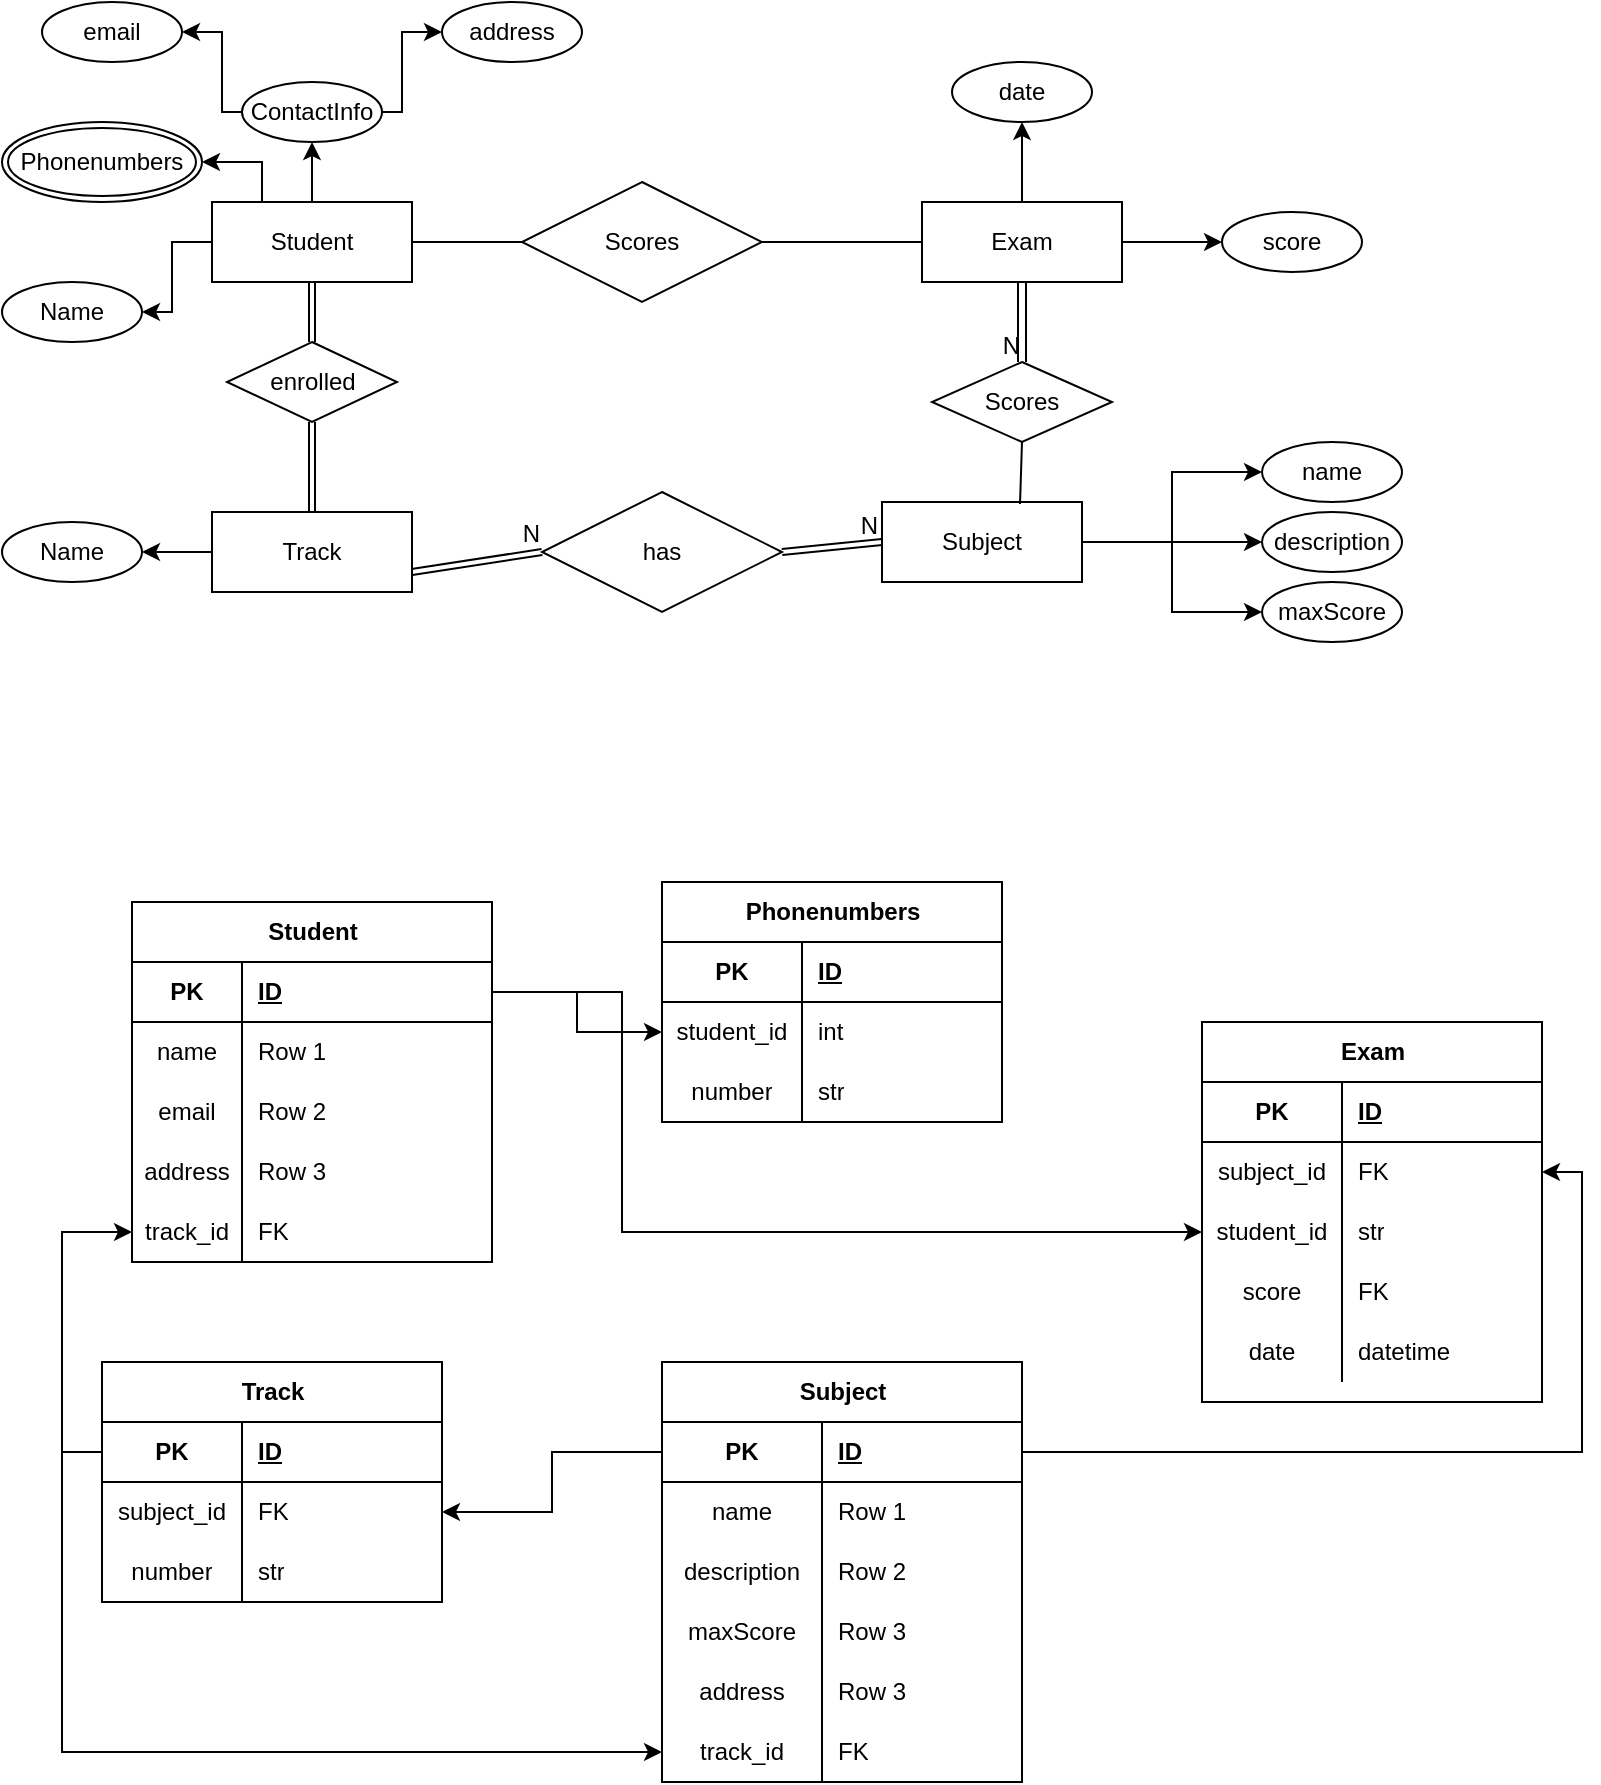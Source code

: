 <mxfile version="26.0.9">
  <diagram id="R2lEEEUBdFMjLlhIrx00" name="Page-1">
    <mxGraphModel dx="1026" dy="692" grid="1" gridSize="10" guides="1" tooltips="1" connect="1" arrows="1" fold="1" page="1" pageScale="1" pageWidth="850" pageHeight="1100" math="0" shadow="0" extFonts="Permanent Marker^https://fonts.googleapis.com/css?family=Permanent+Marker">
      <root>
        <mxCell id="0" />
        <mxCell id="1" parent="0" />
        <mxCell id="QxRBAL8bReM7GR2BtUJN-15" style="edgeStyle=orthogonalEdgeStyle;rounded=0;orthogonalLoop=1;jettySize=auto;html=1;entryX=0.5;entryY=1;entryDx=0;entryDy=0;" parent="1" source="QxRBAL8bReM7GR2BtUJN-1" target="QxRBAL8bReM7GR2BtUJN-6" edge="1">
          <mxGeometry relative="1" as="geometry" />
        </mxCell>
        <mxCell id="QxRBAL8bReM7GR2BtUJN-18" style="edgeStyle=orthogonalEdgeStyle;rounded=0;orthogonalLoop=1;jettySize=auto;html=1;exitX=0;exitY=0.5;exitDx=0;exitDy=0;entryX=1;entryY=0.5;entryDx=0;entryDy=0;" parent="1" source="QxRBAL8bReM7GR2BtUJN-1" target="QxRBAL8bReM7GR2BtUJN-16" edge="1">
          <mxGeometry relative="1" as="geometry" />
        </mxCell>
        <mxCell id="QxRBAL8bReM7GR2BtUJN-20" style="edgeStyle=orthogonalEdgeStyle;rounded=0;orthogonalLoop=1;jettySize=auto;html=1;exitX=0.25;exitY=0;exitDx=0;exitDy=0;entryX=1;entryY=0.5;entryDx=0;entryDy=0;" parent="1" source="QxRBAL8bReM7GR2BtUJN-1" target="QxRBAL8bReM7GR2BtUJN-19" edge="1">
          <mxGeometry relative="1" as="geometry">
            <Array as="points">
              <mxPoint x="130" y="80" />
            </Array>
          </mxGeometry>
        </mxCell>
        <mxCell id="QxRBAL8bReM7GR2BtUJN-1" value="Student" style="whiteSpace=wrap;html=1;align=center;" parent="1" vertex="1">
          <mxGeometry x="105" y="100" width="100" height="40" as="geometry" />
        </mxCell>
        <mxCell id="QxRBAL8bReM7GR2BtUJN-40" style="edgeStyle=orthogonalEdgeStyle;rounded=0;orthogonalLoop=1;jettySize=auto;html=1;exitX=0;exitY=0.5;exitDx=0;exitDy=0;entryX=1;entryY=0.5;entryDx=0;entryDy=0;" parent="1" source="QxRBAL8bReM7GR2BtUJN-2" target="QxRBAL8bReM7GR2BtUJN-36" edge="1">
          <mxGeometry relative="1" as="geometry" />
        </mxCell>
        <mxCell id="QxRBAL8bReM7GR2BtUJN-2" value="Track" style="whiteSpace=wrap;html=1;align=center;" parent="1" vertex="1">
          <mxGeometry x="105" y="255" width="100" height="40" as="geometry" />
        </mxCell>
        <mxCell id="QxRBAL8bReM7GR2BtUJN-32" style="edgeStyle=orthogonalEdgeStyle;rounded=0;orthogonalLoop=1;jettySize=auto;html=1;entryX=0;entryY=0.5;entryDx=0;entryDy=0;" parent="1" source="QxRBAL8bReM7GR2BtUJN-3" target="QxRBAL8bReM7GR2BtUJN-28" edge="1">
          <mxGeometry relative="1" as="geometry" />
        </mxCell>
        <mxCell id="QxRBAL8bReM7GR2BtUJN-34" style="edgeStyle=orthogonalEdgeStyle;rounded=0;orthogonalLoop=1;jettySize=auto;html=1;exitX=1;exitY=0.5;exitDx=0;exitDy=0;entryX=0;entryY=0.5;entryDx=0;entryDy=0;" parent="1" source="QxRBAL8bReM7GR2BtUJN-3" target="QxRBAL8bReM7GR2BtUJN-31" edge="1">
          <mxGeometry relative="1" as="geometry">
            <mxPoint x="570" y="270" as="targetPoint" />
          </mxGeometry>
        </mxCell>
        <mxCell id="QxRBAL8bReM7GR2BtUJN-35" style="edgeStyle=orthogonalEdgeStyle;rounded=0;orthogonalLoop=1;jettySize=auto;html=1;entryX=0;entryY=0.5;entryDx=0;entryDy=0;" parent="1" source="QxRBAL8bReM7GR2BtUJN-3" target="QxRBAL8bReM7GR2BtUJN-29" edge="1">
          <mxGeometry relative="1" as="geometry" />
        </mxCell>
        <mxCell id="QxRBAL8bReM7GR2BtUJN-3" value="Subject" style="whiteSpace=wrap;html=1;align=center;" parent="1" vertex="1">
          <mxGeometry x="440" y="250" width="100" height="40" as="geometry" />
        </mxCell>
        <mxCell id="QxRBAL8bReM7GR2BtUJN-26" style="edgeStyle=orthogonalEdgeStyle;rounded=0;orthogonalLoop=1;jettySize=auto;html=1;entryX=0;entryY=0.5;entryDx=0;entryDy=0;" parent="1" source="QxRBAL8bReM7GR2BtUJN-5" target="QxRBAL8bReM7GR2BtUJN-25" edge="1">
          <mxGeometry relative="1" as="geometry" />
        </mxCell>
        <mxCell id="QxRBAL8bReM7GR2BtUJN-27" value="" style="edgeStyle=orthogonalEdgeStyle;rounded=0;orthogonalLoop=1;jettySize=auto;html=1;" parent="1" source="QxRBAL8bReM7GR2BtUJN-5" target="QxRBAL8bReM7GR2BtUJN-24" edge="1">
          <mxGeometry relative="1" as="geometry" />
        </mxCell>
        <mxCell id="QxRBAL8bReM7GR2BtUJN-5" value="Exam" style="whiteSpace=wrap;html=1;align=center;" parent="1" vertex="1">
          <mxGeometry x="460" y="100" width="100" height="40" as="geometry" />
        </mxCell>
        <mxCell id="QxRBAL8bReM7GR2BtUJN-11" style="edgeStyle=orthogonalEdgeStyle;rounded=0;orthogonalLoop=1;jettySize=auto;html=1;exitX=1;exitY=0.5;exitDx=0;exitDy=0;entryX=0;entryY=0.5;entryDx=0;entryDy=0;" parent="1" source="QxRBAL8bReM7GR2BtUJN-6" target="QxRBAL8bReM7GR2BtUJN-7" edge="1">
          <mxGeometry relative="1" as="geometry">
            <Array as="points">
              <mxPoint x="200" y="55" />
              <mxPoint x="200" y="15" />
            </Array>
          </mxGeometry>
        </mxCell>
        <mxCell id="QxRBAL8bReM7GR2BtUJN-14" style="edgeStyle=orthogonalEdgeStyle;rounded=0;orthogonalLoop=1;jettySize=auto;html=1;exitX=0;exitY=0.5;exitDx=0;exitDy=0;entryX=1;entryY=0.5;entryDx=0;entryDy=0;" parent="1" source="QxRBAL8bReM7GR2BtUJN-6" target="QxRBAL8bReM7GR2BtUJN-8" edge="1">
          <mxGeometry relative="1" as="geometry">
            <Array as="points">
              <mxPoint x="110" y="55" />
              <mxPoint x="110" y="15" />
            </Array>
          </mxGeometry>
        </mxCell>
        <mxCell id="QxRBAL8bReM7GR2BtUJN-6" value="ContactInfo" style="ellipse;whiteSpace=wrap;html=1;align=center;" parent="1" vertex="1">
          <mxGeometry x="120" y="40" width="70" height="30" as="geometry" />
        </mxCell>
        <mxCell id="QxRBAL8bReM7GR2BtUJN-7" value="address" style="ellipse;whiteSpace=wrap;html=1;align=center;" parent="1" vertex="1">
          <mxGeometry x="220" width="70" height="30" as="geometry" />
        </mxCell>
        <mxCell id="QxRBAL8bReM7GR2BtUJN-8" value="email" style="ellipse;whiteSpace=wrap;html=1;align=center;" parent="1" vertex="1">
          <mxGeometry x="20" width="70" height="30" as="geometry" />
        </mxCell>
        <mxCell id="QxRBAL8bReM7GR2BtUJN-16" value="Name" style="ellipse;whiteSpace=wrap;html=1;align=center;" parent="1" vertex="1">
          <mxGeometry y="140" width="70" height="30" as="geometry" />
        </mxCell>
        <mxCell id="QxRBAL8bReM7GR2BtUJN-19" value="Phonenumbers" style="ellipse;shape=doubleEllipse;margin=3;whiteSpace=wrap;html=1;align=center;" parent="1" vertex="1">
          <mxGeometry y="60" width="100" height="40" as="geometry" />
        </mxCell>
        <mxCell id="QxRBAL8bReM7GR2BtUJN-21" value="Scores" style="shape=rhombus;perimeter=rhombusPerimeter;whiteSpace=wrap;html=1;align=center;" parent="1" vertex="1">
          <mxGeometry x="260" y="90" width="120" height="60" as="geometry" />
        </mxCell>
        <mxCell id="QxRBAL8bReM7GR2BtUJN-24" value="date" style="ellipse;whiteSpace=wrap;html=1;align=center;" parent="1" vertex="1">
          <mxGeometry x="475" y="30" width="70" height="30" as="geometry" />
        </mxCell>
        <mxCell id="QxRBAL8bReM7GR2BtUJN-25" value="score" style="ellipse;whiteSpace=wrap;html=1;align=center;" parent="1" vertex="1">
          <mxGeometry x="610" y="105" width="70" height="30" as="geometry" />
        </mxCell>
        <mxCell id="QxRBAL8bReM7GR2BtUJN-28" value="name" style="ellipse;whiteSpace=wrap;html=1;align=center;" parent="1" vertex="1">
          <mxGeometry x="630" y="220" width="70" height="30" as="geometry" />
        </mxCell>
        <mxCell id="QxRBAL8bReM7GR2BtUJN-29" value="description" style="ellipse;whiteSpace=wrap;html=1;align=center;" parent="1" vertex="1">
          <mxGeometry x="630" y="255" width="70" height="30" as="geometry" />
        </mxCell>
        <mxCell id="QxRBAL8bReM7GR2BtUJN-31" value="maxScore" style="ellipse;whiteSpace=wrap;html=1;align=center;" parent="1" vertex="1">
          <mxGeometry x="630" y="290" width="70" height="30" as="geometry" />
        </mxCell>
        <mxCell id="QxRBAL8bReM7GR2BtUJN-36" value="Name" style="ellipse;whiteSpace=wrap;html=1;align=center;" parent="1" vertex="1">
          <mxGeometry y="260" width="70" height="30" as="geometry" />
        </mxCell>
        <mxCell id="QxRBAL8bReM7GR2BtUJN-37" value="enrolled" style="shape=rhombus;perimeter=rhombusPerimeter;whiteSpace=wrap;html=1;align=center;" parent="1" vertex="1">
          <mxGeometry x="112.5" y="170" width="85" height="40" as="geometry" />
        </mxCell>
        <mxCell id="QxRBAL8bReM7GR2BtUJN-41" value="has" style="shape=rhombus;perimeter=rhombusPerimeter;whiteSpace=wrap;html=1;align=center;" parent="1" vertex="1">
          <mxGeometry x="270" y="245" width="120" height="60" as="geometry" />
        </mxCell>
        <mxCell id="QxRBAL8bReM7GR2BtUJN-45" value="Scores" style="shape=rhombus;perimeter=rhombusPerimeter;whiteSpace=wrap;html=1;align=center;" parent="1" vertex="1">
          <mxGeometry x="465" y="180" width="90" height="40" as="geometry" />
        </mxCell>
        <mxCell id="QxRBAL8bReM7GR2BtUJN-46" value="" style="shape=link;html=1;rounded=0;exitX=0.5;exitY=1;exitDx=0;exitDy=0;entryX=0.5;entryY=0;entryDx=0;entryDy=0;" parent="1" source="QxRBAL8bReM7GR2BtUJN-5" target="QxRBAL8bReM7GR2BtUJN-45" edge="1">
          <mxGeometry relative="1" as="geometry">
            <mxPoint x="150" y="180" as="sourcePoint" />
            <mxPoint x="310" y="180" as="targetPoint" />
          </mxGeometry>
        </mxCell>
        <mxCell id="QxRBAL8bReM7GR2BtUJN-47" value="N" style="resizable=0;html=1;whiteSpace=wrap;align=right;verticalAlign=bottom;" parent="QxRBAL8bReM7GR2BtUJN-46" connectable="0" vertex="1">
          <mxGeometry x="1" relative="1" as="geometry" />
        </mxCell>
        <mxCell id="QxRBAL8bReM7GR2BtUJN-48" value="" style="endArrow=none;html=1;rounded=0;entryX=0.5;entryY=1;entryDx=0;entryDy=0;exitX=0.69;exitY=0.025;exitDx=0;exitDy=0;exitPerimeter=0;" parent="1" source="QxRBAL8bReM7GR2BtUJN-3" target="QxRBAL8bReM7GR2BtUJN-45" edge="1">
          <mxGeometry relative="1" as="geometry">
            <mxPoint x="260" y="199.5" as="sourcePoint" />
            <mxPoint x="310" y="200" as="targetPoint" />
          </mxGeometry>
        </mxCell>
        <mxCell id="QxRBAL8bReM7GR2BtUJN-49" value="" style="shape=link;html=1;rounded=0;exitX=1;exitY=0.75;exitDx=0;exitDy=0;entryX=0;entryY=0.5;entryDx=0;entryDy=0;width=3;" parent="1" source="QxRBAL8bReM7GR2BtUJN-2" target="QxRBAL8bReM7GR2BtUJN-41" edge="1">
          <mxGeometry relative="1" as="geometry">
            <mxPoint x="270" y="240" as="sourcePoint" />
            <mxPoint x="270" y="280" as="targetPoint" />
          </mxGeometry>
        </mxCell>
        <mxCell id="QxRBAL8bReM7GR2BtUJN-50" value="N" style="resizable=0;html=1;whiteSpace=wrap;align=right;verticalAlign=bottom;" parent="QxRBAL8bReM7GR2BtUJN-49" connectable="0" vertex="1">
          <mxGeometry x="1" relative="1" as="geometry" />
        </mxCell>
        <mxCell id="QxRBAL8bReM7GR2BtUJN-51" value="" style="shape=link;html=1;rounded=0;exitX=1;exitY=0.5;exitDx=0;exitDy=0;entryX=0;entryY=0.5;entryDx=0;entryDy=0;width=3;" parent="1" source="QxRBAL8bReM7GR2BtUJN-41" target="QxRBAL8bReM7GR2BtUJN-3" edge="1">
          <mxGeometry relative="1" as="geometry">
            <mxPoint x="380" y="230" as="sourcePoint" />
            <mxPoint x="445" y="220" as="targetPoint" />
          </mxGeometry>
        </mxCell>
        <mxCell id="QxRBAL8bReM7GR2BtUJN-52" value="N" style="resizable=0;html=1;whiteSpace=wrap;align=right;verticalAlign=bottom;" parent="QxRBAL8bReM7GR2BtUJN-51" connectable="0" vertex="1">
          <mxGeometry x="1" relative="1" as="geometry" />
        </mxCell>
        <mxCell id="QxRBAL8bReM7GR2BtUJN-53" value="" style="shape=link;html=1;rounded=0;exitX=0.5;exitY=0;exitDx=0;exitDy=0;entryX=0.5;entryY=1;entryDx=0;entryDy=0;width=3;" parent="1" source="QxRBAL8bReM7GR2BtUJN-37" target="QxRBAL8bReM7GR2BtUJN-1" edge="1">
          <mxGeometry relative="1" as="geometry">
            <mxPoint x="205" y="170" as="sourcePoint" />
            <mxPoint x="270" y="160" as="targetPoint" />
          </mxGeometry>
        </mxCell>
        <mxCell id="QxRBAL8bReM7GR2BtUJN-54" value="" style="resizable=0;html=1;whiteSpace=wrap;align=right;verticalAlign=bottom;" parent="QxRBAL8bReM7GR2BtUJN-53" connectable="0" vertex="1">
          <mxGeometry x="1" relative="1" as="geometry" />
        </mxCell>
        <mxCell id="QxRBAL8bReM7GR2BtUJN-55" value="" style="shape=link;html=1;rounded=0;exitX=0.5;exitY=0;exitDx=0;exitDy=0;entryX=0.5;entryY=1;entryDx=0;entryDy=0;width=3;" parent="1" source="QxRBAL8bReM7GR2BtUJN-2" target="QxRBAL8bReM7GR2BtUJN-37" edge="1">
          <mxGeometry relative="1" as="geometry">
            <mxPoint x="170" y="250" as="sourcePoint" />
            <mxPoint x="170" y="220" as="targetPoint" />
          </mxGeometry>
        </mxCell>
        <mxCell id="QxRBAL8bReM7GR2BtUJN-56" value="" style="resizable=0;html=1;whiteSpace=wrap;align=right;verticalAlign=bottom;" parent="QxRBAL8bReM7GR2BtUJN-55" connectable="0" vertex="1">
          <mxGeometry x="1" relative="1" as="geometry" />
        </mxCell>
        <mxCell id="QxRBAL8bReM7GR2BtUJN-57" value="" style="endArrow=none;html=1;rounded=0;entryX=1;entryY=0.5;entryDx=0;entryDy=0;" parent="1" source="QxRBAL8bReM7GR2BtUJN-21" target="QxRBAL8bReM7GR2BtUJN-1" edge="1">
          <mxGeometry relative="1" as="geometry">
            <mxPoint x="519" y="261" as="sourcePoint" />
            <mxPoint x="520" y="230" as="targetPoint" />
          </mxGeometry>
        </mxCell>
        <mxCell id="QxRBAL8bReM7GR2BtUJN-58" value="" style="endArrow=none;html=1;rounded=0;entryX=1;entryY=0.5;entryDx=0;entryDy=0;exitX=0;exitY=0.5;exitDx=0;exitDy=0;" parent="1" source="QxRBAL8bReM7GR2BtUJN-5" target="QxRBAL8bReM7GR2BtUJN-21" edge="1">
          <mxGeometry relative="1" as="geometry">
            <mxPoint x="425" y="140" as="sourcePoint" />
            <mxPoint x="370" y="140" as="targetPoint" />
          </mxGeometry>
        </mxCell>
        <mxCell id="QxRBAL8bReM7GR2BtUJN-59" value="Student" style="shape=table;startSize=30;container=1;collapsible=1;childLayout=tableLayout;fixedRows=1;rowLines=0;fontStyle=1;align=center;resizeLast=1;html=1;" parent="1" vertex="1">
          <mxGeometry x="65" y="450" width="180" height="180" as="geometry" />
        </mxCell>
        <mxCell id="QxRBAL8bReM7GR2BtUJN-60" value="" style="shape=tableRow;horizontal=0;startSize=0;swimlaneHead=0;swimlaneBody=0;fillColor=none;collapsible=0;dropTarget=0;points=[[0,0.5],[1,0.5]];portConstraint=eastwest;top=0;left=0;right=0;bottom=1;" parent="QxRBAL8bReM7GR2BtUJN-59" vertex="1">
          <mxGeometry y="30" width="180" height="30" as="geometry" />
        </mxCell>
        <mxCell id="QxRBAL8bReM7GR2BtUJN-61" value="PK" style="shape=partialRectangle;connectable=0;fillColor=none;top=0;left=0;bottom=0;right=0;fontStyle=1;overflow=hidden;whiteSpace=wrap;html=1;" parent="QxRBAL8bReM7GR2BtUJN-60" vertex="1">
          <mxGeometry width="55" height="30" as="geometry">
            <mxRectangle width="55" height="30" as="alternateBounds" />
          </mxGeometry>
        </mxCell>
        <mxCell id="QxRBAL8bReM7GR2BtUJN-62" value="ID" style="shape=partialRectangle;connectable=0;fillColor=none;top=0;left=0;bottom=0;right=0;align=left;spacingLeft=6;fontStyle=5;overflow=hidden;whiteSpace=wrap;html=1;" parent="QxRBAL8bReM7GR2BtUJN-60" vertex="1">
          <mxGeometry x="55" width="125" height="30" as="geometry">
            <mxRectangle width="125" height="30" as="alternateBounds" />
          </mxGeometry>
        </mxCell>
        <mxCell id="QxRBAL8bReM7GR2BtUJN-63" value="" style="shape=tableRow;horizontal=0;startSize=0;swimlaneHead=0;swimlaneBody=0;fillColor=none;collapsible=0;dropTarget=0;points=[[0,0.5],[1,0.5]];portConstraint=eastwest;top=0;left=0;right=0;bottom=0;" parent="QxRBAL8bReM7GR2BtUJN-59" vertex="1">
          <mxGeometry y="60" width="180" height="30" as="geometry" />
        </mxCell>
        <mxCell id="QxRBAL8bReM7GR2BtUJN-64" value="name" style="shape=partialRectangle;connectable=0;fillColor=none;top=0;left=0;bottom=0;right=0;editable=1;overflow=hidden;whiteSpace=wrap;html=1;" parent="QxRBAL8bReM7GR2BtUJN-63" vertex="1">
          <mxGeometry width="55" height="30" as="geometry">
            <mxRectangle width="55" height="30" as="alternateBounds" />
          </mxGeometry>
        </mxCell>
        <mxCell id="QxRBAL8bReM7GR2BtUJN-65" value="Row 1" style="shape=partialRectangle;connectable=0;fillColor=none;top=0;left=0;bottom=0;right=0;align=left;spacingLeft=6;overflow=hidden;whiteSpace=wrap;html=1;" parent="QxRBAL8bReM7GR2BtUJN-63" vertex="1">
          <mxGeometry x="55" width="125" height="30" as="geometry">
            <mxRectangle width="125" height="30" as="alternateBounds" />
          </mxGeometry>
        </mxCell>
        <mxCell id="QxRBAL8bReM7GR2BtUJN-66" value="" style="shape=tableRow;horizontal=0;startSize=0;swimlaneHead=0;swimlaneBody=0;fillColor=none;collapsible=0;dropTarget=0;points=[[0,0.5],[1,0.5]];portConstraint=eastwest;top=0;left=0;right=0;bottom=0;" parent="QxRBAL8bReM7GR2BtUJN-59" vertex="1">
          <mxGeometry y="90" width="180" height="30" as="geometry" />
        </mxCell>
        <mxCell id="QxRBAL8bReM7GR2BtUJN-67" value="email" style="shape=partialRectangle;connectable=0;fillColor=none;top=0;left=0;bottom=0;right=0;editable=1;overflow=hidden;whiteSpace=wrap;html=1;" parent="QxRBAL8bReM7GR2BtUJN-66" vertex="1">
          <mxGeometry width="55" height="30" as="geometry">
            <mxRectangle width="55" height="30" as="alternateBounds" />
          </mxGeometry>
        </mxCell>
        <mxCell id="QxRBAL8bReM7GR2BtUJN-68" value="Row 2" style="shape=partialRectangle;connectable=0;fillColor=none;top=0;left=0;bottom=0;right=0;align=left;spacingLeft=6;overflow=hidden;whiteSpace=wrap;html=1;" parent="QxRBAL8bReM7GR2BtUJN-66" vertex="1">
          <mxGeometry x="55" width="125" height="30" as="geometry">
            <mxRectangle width="125" height="30" as="alternateBounds" />
          </mxGeometry>
        </mxCell>
        <mxCell id="QxRBAL8bReM7GR2BtUJN-69" value="" style="shape=tableRow;horizontal=0;startSize=0;swimlaneHead=0;swimlaneBody=0;fillColor=none;collapsible=0;dropTarget=0;points=[[0,0.5],[1,0.5]];portConstraint=eastwest;top=0;left=0;right=0;bottom=0;" parent="QxRBAL8bReM7GR2BtUJN-59" vertex="1">
          <mxGeometry y="120" width="180" height="30" as="geometry" />
        </mxCell>
        <mxCell id="QxRBAL8bReM7GR2BtUJN-70" value="address" style="shape=partialRectangle;connectable=0;fillColor=none;top=0;left=0;bottom=0;right=0;editable=1;overflow=hidden;whiteSpace=wrap;html=1;" parent="QxRBAL8bReM7GR2BtUJN-69" vertex="1">
          <mxGeometry width="55" height="30" as="geometry">
            <mxRectangle width="55" height="30" as="alternateBounds" />
          </mxGeometry>
        </mxCell>
        <mxCell id="QxRBAL8bReM7GR2BtUJN-71" value="Row 3" style="shape=partialRectangle;connectable=0;fillColor=none;top=0;left=0;bottom=0;right=0;align=left;spacingLeft=6;overflow=hidden;whiteSpace=wrap;html=1;" parent="QxRBAL8bReM7GR2BtUJN-69" vertex="1">
          <mxGeometry x="55" width="125" height="30" as="geometry">
            <mxRectangle width="125" height="30" as="alternateBounds" />
          </mxGeometry>
        </mxCell>
        <mxCell id="QxRBAL8bReM7GR2BtUJN-72" value="" style="shape=tableRow;horizontal=0;startSize=0;swimlaneHead=0;swimlaneBody=0;fillColor=none;collapsible=0;dropTarget=0;points=[[0,0.5],[1,0.5]];portConstraint=eastwest;top=0;left=0;right=0;bottom=0;" parent="QxRBAL8bReM7GR2BtUJN-59" vertex="1">
          <mxGeometry y="150" width="180" height="30" as="geometry" />
        </mxCell>
        <mxCell id="QxRBAL8bReM7GR2BtUJN-73" value="track_id" style="shape=partialRectangle;connectable=0;fillColor=none;top=0;left=0;bottom=0;right=0;editable=1;overflow=hidden;whiteSpace=wrap;html=1;" parent="QxRBAL8bReM7GR2BtUJN-72" vertex="1">
          <mxGeometry width="55" height="30" as="geometry">
            <mxRectangle width="55" height="30" as="alternateBounds" />
          </mxGeometry>
        </mxCell>
        <mxCell id="QxRBAL8bReM7GR2BtUJN-74" value="FK" style="shape=partialRectangle;connectable=0;fillColor=none;top=0;left=0;bottom=0;right=0;align=left;spacingLeft=6;overflow=hidden;whiteSpace=wrap;html=1;" parent="QxRBAL8bReM7GR2BtUJN-72" vertex="1">
          <mxGeometry x="55" width="125" height="30" as="geometry">
            <mxRectangle width="125" height="30" as="alternateBounds" />
          </mxGeometry>
        </mxCell>
        <mxCell id="QxRBAL8bReM7GR2BtUJN-75" value="Phonenumbers" style="shape=table;startSize=30;container=1;collapsible=1;childLayout=tableLayout;fixedRows=1;rowLines=0;fontStyle=1;align=center;resizeLast=1;html=1;" parent="1" vertex="1">
          <mxGeometry x="330" y="440" width="170" height="120" as="geometry" />
        </mxCell>
        <mxCell id="QxRBAL8bReM7GR2BtUJN-76" value="" style="shape=tableRow;horizontal=0;startSize=0;swimlaneHead=0;swimlaneBody=0;fillColor=none;collapsible=0;dropTarget=0;points=[[0,0.5],[1,0.5]];portConstraint=eastwest;top=0;left=0;right=0;bottom=1;" parent="QxRBAL8bReM7GR2BtUJN-75" vertex="1">
          <mxGeometry y="30" width="170" height="30" as="geometry" />
        </mxCell>
        <mxCell id="QxRBAL8bReM7GR2BtUJN-77" value="PK" style="shape=partialRectangle;connectable=0;fillColor=none;top=0;left=0;bottom=0;right=0;fontStyle=1;overflow=hidden;whiteSpace=wrap;html=1;" parent="QxRBAL8bReM7GR2BtUJN-76" vertex="1">
          <mxGeometry width="70" height="30" as="geometry">
            <mxRectangle width="70" height="30" as="alternateBounds" />
          </mxGeometry>
        </mxCell>
        <mxCell id="QxRBAL8bReM7GR2BtUJN-78" value="ID" style="shape=partialRectangle;connectable=0;fillColor=none;top=0;left=0;bottom=0;right=0;align=left;spacingLeft=6;fontStyle=5;overflow=hidden;whiteSpace=wrap;html=1;" parent="QxRBAL8bReM7GR2BtUJN-76" vertex="1">
          <mxGeometry x="70" width="100" height="30" as="geometry">
            <mxRectangle width="100" height="30" as="alternateBounds" />
          </mxGeometry>
        </mxCell>
        <mxCell id="QxRBAL8bReM7GR2BtUJN-79" value="" style="shape=tableRow;horizontal=0;startSize=0;swimlaneHead=0;swimlaneBody=0;fillColor=none;collapsible=0;dropTarget=0;points=[[0,0.5],[1,0.5]];portConstraint=eastwest;top=0;left=0;right=0;bottom=0;" parent="QxRBAL8bReM7GR2BtUJN-75" vertex="1">
          <mxGeometry y="60" width="170" height="30" as="geometry" />
        </mxCell>
        <mxCell id="QxRBAL8bReM7GR2BtUJN-80" value="student_id" style="shape=partialRectangle;connectable=0;fillColor=none;top=0;left=0;bottom=0;right=0;editable=1;overflow=hidden;whiteSpace=wrap;html=1;" parent="QxRBAL8bReM7GR2BtUJN-79" vertex="1">
          <mxGeometry width="70" height="30" as="geometry">
            <mxRectangle width="70" height="30" as="alternateBounds" />
          </mxGeometry>
        </mxCell>
        <mxCell id="QxRBAL8bReM7GR2BtUJN-81" value="int" style="shape=partialRectangle;connectable=0;fillColor=none;top=0;left=0;bottom=0;right=0;align=left;spacingLeft=6;overflow=hidden;whiteSpace=wrap;html=1;" parent="QxRBAL8bReM7GR2BtUJN-79" vertex="1">
          <mxGeometry x="70" width="100" height="30" as="geometry">
            <mxRectangle width="100" height="30" as="alternateBounds" />
          </mxGeometry>
        </mxCell>
        <mxCell id="QxRBAL8bReM7GR2BtUJN-82" value="" style="shape=tableRow;horizontal=0;startSize=0;swimlaneHead=0;swimlaneBody=0;fillColor=none;collapsible=0;dropTarget=0;points=[[0,0.5],[1,0.5]];portConstraint=eastwest;top=0;left=0;right=0;bottom=0;" parent="QxRBAL8bReM7GR2BtUJN-75" vertex="1">
          <mxGeometry y="90" width="170" height="30" as="geometry" />
        </mxCell>
        <mxCell id="QxRBAL8bReM7GR2BtUJN-83" value="number" style="shape=partialRectangle;connectable=0;fillColor=none;top=0;left=0;bottom=0;right=0;editable=1;overflow=hidden;whiteSpace=wrap;html=1;" parent="QxRBAL8bReM7GR2BtUJN-82" vertex="1">
          <mxGeometry width="70" height="30" as="geometry">
            <mxRectangle width="70" height="30" as="alternateBounds" />
          </mxGeometry>
        </mxCell>
        <mxCell id="QxRBAL8bReM7GR2BtUJN-84" value="str" style="shape=partialRectangle;connectable=0;fillColor=none;top=0;left=0;bottom=0;right=0;align=left;spacingLeft=6;overflow=hidden;whiteSpace=wrap;html=1;" parent="QxRBAL8bReM7GR2BtUJN-82" vertex="1">
          <mxGeometry x="70" width="100" height="30" as="geometry">
            <mxRectangle width="100" height="30" as="alternateBounds" />
          </mxGeometry>
        </mxCell>
        <mxCell id="QxRBAL8bReM7GR2BtUJN-91" value="Subject" style="shape=table;startSize=30;container=1;collapsible=1;childLayout=tableLayout;fixedRows=1;rowLines=0;fontStyle=1;align=center;resizeLast=1;html=1;" parent="1" vertex="1">
          <mxGeometry x="330" y="680" width="180" height="210" as="geometry" />
        </mxCell>
        <mxCell id="QxRBAL8bReM7GR2BtUJN-92" value="" style="shape=tableRow;horizontal=0;startSize=0;swimlaneHead=0;swimlaneBody=0;fillColor=none;collapsible=0;dropTarget=0;points=[[0,0.5],[1,0.5]];portConstraint=eastwest;top=0;left=0;right=0;bottom=1;" parent="QxRBAL8bReM7GR2BtUJN-91" vertex="1">
          <mxGeometry y="30" width="180" height="30" as="geometry" />
        </mxCell>
        <mxCell id="QxRBAL8bReM7GR2BtUJN-93" value="PK" style="shape=partialRectangle;connectable=0;fillColor=none;top=0;left=0;bottom=0;right=0;fontStyle=1;overflow=hidden;whiteSpace=wrap;html=1;" parent="QxRBAL8bReM7GR2BtUJN-92" vertex="1">
          <mxGeometry width="80" height="30" as="geometry">
            <mxRectangle width="80" height="30" as="alternateBounds" />
          </mxGeometry>
        </mxCell>
        <mxCell id="QxRBAL8bReM7GR2BtUJN-94" value="ID" style="shape=partialRectangle;connectable=0;fillColor=none;top=0;left=0;bottom=0;right=0;align=left;spacingLeft=6;fontStyle=5;overflow=hidden;whiteSpace=wrap;html=1;" parent="QxRBAL8bReM7GR2BtUJN-92" vertex="1">
          <mxGeometry x="80" width="100" height="30" as="geometry">
            <mxRectangle width="100" height="30" as="alternateBounds" />
          </mxGeometry>
        </mxCell>
        <mxCell id="QxRBAL8bReM7GR2BtUJN-95" value="" style="shape=tableRow;horizontal=0;startSize=0;swimlaneHead=0;swimlaneBody=0;fillColor=none;collapsible=0;dropTarget=0;points=[[0,0.5],[1,0.5]];portConstraint=eastwest;top=0;left=0;right=0;bottom=0;" parent="QxRBAL8bReM7GR2BtUJN-91" vertex="1">
          <mxGeometry y="60" width="180" height="30" as="geometry" />
        </mxCell>
        <mxCell id="QxRBAL8bReM7GR2BtUJN-96" value="name" style="shape=partialRectangle;connectable=0;fillColor=none;top=0;left=0;bottom=0;right=0;editable=1;overflow=hidden;whiteSpace=wrap;html=1;" parent="QxRBAL8bReM7GR2BtUJN-95" vertex="1">
          <mxGeometry width="80" height="30" as="geometry">
            <mxRectangle width="80" height="30" as="alternateBounds" />
          </mxGeometry>
        </mxCell>
        <mxCell id="QxRBAL8bReM7GR2BtUJN-97" value="Row 1" style="shape=partialRectangle;connectable=0;fillColor=none;top=0;left=0;bottom=0;right=0;align=left;spacingLeft=6;overflow=hidden;whiteSpace=wrap;html=1;" parent="QxRBAL8bReM7GR2BtUJN-95" vertex="1">
          <mxGeometry x="80" width="100" height="30" as="geometry">
            <mxRectangle width="100" height="30" as="alternateBounds" />
          </mxGeometry>
        </mxCell>
        <mxCell id="QxRBAL8bReM7GR2BtUJN-98" value="" style="shape=tableRow;horizontal=0;startSize=0;swimlaneHead=0;swimlaneBody=0;fillColor=none;collapsible=0;dropTarget=0;points=[[0,0.5],[1,0.5]];portConstraint=eastwest;top=0;left=0;right=0;bottom=0;" parent="QxRBAL8bReM7GR2BtUJN-91" vertex="1">
          <mxGeometry y="90" width="180" height="30" as="geometry" />
        </mxCell>
        <mxCell id="QxRBAL8bReM7GR2BtUJN-99" value="description" style="shape=partialRectangle;connectable=0;fillColor=none;top=0;left=0;bottom=0;right=0;editable=1;overflow=hidden;whiteSpace=wrap;html=1;" parent="QxRBAL8bReM7GR2BtUJN-98" vertex="1">
          <mxGeometry width="80" height="30" as="geometry">
            <mxRectangle width="80" height="30" as="alternateBounds" />
          </mxGeometry>
        </mxCell>
        <mxCell id="QxRBAL8bReM7GR2BtUJN-100" value="Row 2" style="shape=partialRectangle;connectable=0;fillColor=none;top=0;left=0;bottom=0;right=0;align=left;spacingLeft=6;overflow=hidden;whiteSpace=wrap;html=1;" parent="QxRBAL8bReM7GR2BtUJN-98" vertex="1">
          <mxGeometry x="80" width="100" height="30" as="geometry">
            <mxRectangle width="100" height="30" as="alternateBounds" />
          </mxGeometry>
        </mxCell>
        <mxCell id="QxRBAL8bReM7GR2BtUJN-101" value="" style="shape=tableRow;horizontal=0;startSize=0;swimlaneHead=0;swimlaneBody=0;fillColor=none;collapsible=0;dropTarget=0;points=[[0,0.5],[1,0.5]];portConstraint=eastwest;top=0;left=0;right=0;bottom=0;" parent="QxRBAL8bReM7GR2BtUJN-91" vertex="1">
          <mxGeometry y="120" width="180" height="30" as="geometry" />
        </mxCell>
        <mxCell id="QxRBAL8bReM7GR2BtUJN-102" value="maxScore" style="shape=partialRectangle;connectable=0;fillColor=none;top=0;left=0;bottom=0;right=0;editable=1;overflow=hidden;whiteSpace=wrap;html=1;" parent="QxRBAL8bReM7GR2BtUJN-101" vertex="1">
          <mxGeometry width="80" height="30" as="geometry">
            <mxRectangle width="80" height="30" as="alternateBounds" />
          </mxGeometry>
        </mxCell>
        <mxCell id="QxRBAL8bReM7GR2BtUJN-103" value="Row 3" style="shape=partialRectangle;connectable=0;fillColor=none;top=0;left=0;bottom=0;right=0;align=left;spacingLeft=6;overflow=hidden;whiteSpace=wrap;html=1;" parent="QxRBAL8bReM7GR2BtUJN-101" vertex="1">
          <mxGeometry x="80" width="100" height="30" as="geometry">
            <mxRectangle width="100" height="30" as="alternateBounds" />
          </mxGeometry>
        </mxCell>
        <mxCell id="QxRBAL8bReM7GR2BtUJN-104" value="" style="shape=tableRow;horizontal=0;startSize=0;swimlaneHead=0;swimlaneBody=0;fillColor=none;collapsible=0;dropTarget=0;points=[[0,0.5],[1,0.5]];portConstraint=eastwest;top=0;left=0;right=0;bottom=0;" parent="QxRBAL8bReM7GR2BtUJN-91" vertex="1">
          <mxGeometry y="150" width="180" height="30" as="geometry" />
        </mxCell>
        <mxCell id="QxRBAL8bReM7GR2BtUJN-105" value="address" style="shape=partialRectangle;connectable=0;fillColor=none;top=0;left=0;bottom=0;right=0;editable=1;overflow=hidden;whiteSpace=wrap;html=1;" parent="QxRBAL8bReM7GR2BtUJN-104" vertex="1">
          <mxGeometry width="80" height="30" as="geometry">
            <mxRectangle width="80" height="30" as="alternateBounds" />
          </mxGeometry>
        </mxCell>
        <mxCell id="QxRBAL8bReM7GR2BtUJN-106" value="Row 3" style="shape=partialRectangle;connectable=0;fillColor=none;top=0;left=0;bottom=0;right=0;align=left;spacingLeft=6;overflow=hidden;whiteSpace=wrap;html=1;" parent="QxRBAL8bReM7GR2BtUJN-104" vertex="1">
          <mxGeometry x="80" width="100" height="30" as="geometry">
            <mxRectangle width="100" height="30" as="alternateBounds" />
          </mxGeometry>
        </mxCell>
        <mxCell id="f-iQthSFCIqTqC8OyMi5-1" value="" style="shape=tableRow;horizontal=0;startSize=0;swimlaneHead=0;swimlaneBody=0;fillColor=none;collapsible=0;dropTarget=0;points=[[0,0.5],[1,0.5]];portConstraint=eastwest;top=0;left=0;right=0;bottom=0;" vertex="1" parent="QxRBAL8bReM7GR2BtUJN-91">
          <mxGeometry y="180" width="180" height="30" as="geometry" />
        </mxCell>
        <mxCell id="f-iQthSFCIqTqC8OyMi5-2" value="track_id" style="shape=partialRectangle;connectable=0;fillColor=none;top=0;left=0;bottom=0;right=0;editable=1;overflow=hidden;whiteSpace=wrap;html=1;" vertex="1" parent="f-iQthSFCIqTqC8OyMi5-1">
          <mxGeometry width="80" height="30" as="geometry">
            <mxRectangle width="80" height="30" as="alternateBounds" />
          </mxGeometry>
        </mxCell>
        <mxCell id="f-iQthSFCIqTqC8OyMi5-3" value="FK" style="shape=partialRectangle;connectable=0;fillColor=none;top=0;left=0;bottom=0;right=0;align=left;spacingLeft=6;overflow=hidden;whiteSpace=wrap;html=1;" vertex="1" parent="f-iQthSFCIqTqC8OyMi5-1">
          <mxGeometry x="80" width="100" height="30" as="geometry">
            <mxRectangle width="100" height="30" as="alternateBounds" />
          </mxGeometry>
        </mxCell>
        <mxCell id="QxRBAL8bReM7GR2BtUJN-107" value="Track" style="shape=table;startSize=30;container=1;collapsible=1;childLayout=tableLayout;fixedRows=1;rowLines=0;fontStyle=1;align=center;resizeLast=1;html=1;" parent="1" vertex="1">
          <mxGeometry x="50" y="680" width="170" height="120" as="geometry" />
        </mxCell>
        <mxCell id="QxRBAL8bReM7GR2BtUJN-108" value="" style="shape=tableRow;horizontal=0;startSize=0;swimlaneHead=0;swimlaneBody=0;fillColor=none;collapsible=0;dropTarget=0;points=[[0,0.5],[1,0.5]];portConstraint=eastwest;top=0;left=0;right=0;bottom=1;" parent="QxRBAL8bReM7GR2BtUJN-107" vertex="1">
          <mxGeometry y="30" width="170" height="30" as="geometry" />
        </mxCell>
        <mxCell id="QxRBAL8bReM7GR2BtUJN-109" value="PK" style="shape=partialRectangle;connectable=0;fillColor=none;top=0;left=0;bottom=0;right=0;fontStyle=1;overflow=hidden;whiteSpace=wrap;html=1;" parent="QxRBAL8bReM7GR2BtUJN-108" vertex="1">
          <mxGeometry width="70" height="30" as="geometry">
            <mxRectangle width="70" height="30" as="alternateBounds" />
          </mxGeometry>
        </mxCell>
        <mxCell id="QxRBAL8bReM7GR2BtUJN-110" value="ID" style="shape=partialRectangle;connectable=0;fillColor=none;top=0;left=0;bottom=0;right=0;align=left;spacingLeft=6;fontStyle=5;overflow=hidden;whiteSpace=wrap;html=1;" parent="QxRBAL8bReM7GR2BtUJN-108" vertex="1">
          <mxGeometry x="70" width="100" height="30" as="geometry">
            <mxRectangle width="100" height="30" as="alternateBounds" />
          </mxGeometry>
        </mxCell>
        <mxCell id="QxRBAL8bReM7GR2BtUJN-111" value="" style="shape=tableRow;horizontal=0;startSize=0;swimlaneHead=0;swimlaneBody=0;fillColor=none;collapsible=0;dropTarget=0;points=[[0,0.5],[1,0.5]];portConstraint=eastwest;top=0;left=0;right=0;bottom=0;" parent="QxRBAL8bReM7GR2BtUJN-107" vertex="1">
          <mxGeometry y="60" width="170" height="30" as="geometry" />
        </mxCell>
        <mxCell id="QxRBAL8bReM7GR2BtUJN-112" value="subject_id" style="shape=partialRectangle;connectable=0;fillColor=none;top=0;left=0;bottom=0;right=0;editable=1;overflow=hidden;whiteSpace=wrap;html=1;" parent="QxRBAL8bReM7GR2BtUJN-111" vertex="1">
          <mxGeometry width="70" height="30" as="geometry">
            <mxRectangle width="70" height="30" as="alternateBounds" />
          </mxGeometry>
        </mxCell>
        <mxCell id="QxRBAL8bReM7GR2BtUJN-113" value="FK" style="shape=partialRectangle;connectable=0;fillColor=none;top=0;left=0;bottom=0;right=0;align=left;spacingLeft=6;overflow=hidden;whiteSpace=wrap;html=1;" parent="QxRBAL8bReM7GR2BtUJN-111" vertex="1">
          <mxGeometry x="70" width="100" height="30" as="geometry">
            <mxRectangle width="100" height="30" as="alternateBounds" />
          </mxGeometry>
        </mxCell>
        <mxCell id="QxRBAL8bReM7GR2BtUJN-114" value="" style="shape=tableRow;horizontal=0;startSize=0;swimlaneHead=0;swimlaneBody=0;fillColor=none;collapsible=0;dropTarget=0;points=[[0,0.5],[1,0.5]];portConstraint=eastwest;top=0;left=0;right=0;bottom=0;" parent="QxRBAL8bReM7GR2BtUJN-107" vertex="1">
          <mxGeometry y="90" width="170" height="30" as="geometry" />
        </mxCell>
        <mxCell id="QxRBAL8bReM7GR2BtUJN-115" value="number" style="shape=partialRectangle;connectable=0;fillColor=none;top=0;left=0;bottom=0;right=0;editable=1;overflow=hidden;whiteSpace=wrap;html=1;" parent="QxRBAL8bReM7GR2BtUJN-114" vertex="1">
          <mxGeometry width="70" height="30" as="geometry">
            <mxRectangle width="70" height="30" as="alternateBounds" />
          </mxGeometry>
        </mxCell>
        <mxCell id="QxRBAL8bReM7GR2BtUJN-116" value="str" style="shape=partialRectangle;connectable=0;fillColor=none;top=0;left=0;bottom=0;right=0;align=left;spacingLeft=6;overflow=hidden;whiteSpace=wrap;html=1;" parent="QxRBAL8bReM7GR2BtUJN-114" vertex="1">
          <mxGeometry x="70" width="100" height="30" as="geometry">
            <mxRectangle width="100" height="30" as="alternateBounds" />
          </mxGeometry>
        </mxCell>
        <mxCell id="QxRBAL8bReM7GR2BtUJN-117" value="Exam" style="shape=table;startSize=30;container=1;collapsible=1;childLayout=tableLayout;fixedRows=1;rowLines=0;fontStyle=1;align=center;resizeLast=1;html=1;" parent="1" vertex="1">
          <mxGeometry x="600" y="510" width="170" height="190" as="geometry" />
        </mxCell>
        <mxCell id="QxRBAL8bReM7GR2BtUJN-118" value="" style="shape=tableRow;horizontal=0;startSize=0;swimlaneHead=0;swimlaneBody=0;fillColor=none;collapsible=0;dropTarget=0;points=[[0,0.5],[1,0.5]];portConstraint=eastwest;top=0;left=0;right=0;bottom=1;" parent="QxRBAL8bReM7GR2BtUJN-117" vertex="1">
          <mxGeometry y="30" width="170" height="30" as="geometry" />
        </mxCell>
        <mxCell id="QxRBAL8bReM7GR2BtUJN-119" value="PK" style="shape=partialRectangle;connectable=0;fillColor=none;top=0;left=0;bottom=0;right=0;fontStyle=1;overflow=hidden;whiteSpace=wrap;html=1;" parent="QxRBAL8bReM7GR2BtUJN-118" vertex="1">
          <mxGeometry width="70" height="30" as="geometry">
            <mxRectangle width="70" height="30" as="alternateBounds" />
          </mxGeometry>
        </mxCell>
        <mxCell id="QxRBAL8bReM7GR2BtUJN-120" value="ID" style="shape=partialRectangle;connectable=0;fillColor=none;top=0;left=0;bottom=0;right=0;align=left;spacingLeft=6;fontStyle=5;overflow=hidden;whiteSpace=wrap;html=1;" parent="QxRBAL8bReM7GR2BtUJN-118" vertex="1">
          <mxGeometry x="70" width="100" height="30" as="geometry">
            <mxRectangle width="100" height="30" as="alternateBounds" />
          </mxGeometry>
        </mxCell>
        <mxCell id="QxRBAL8bReM7GR2BtUJN-121" value="" style="shape=tableRow;horizontal=0;startSize=0;swimlaneHead=0;swimlaneBody=0;fillColor=none;collapsible=0;dropTarget=0;points=[[0,0.5],[1,0.5]];portConstraint=eastwest;top=0;left=0;right=0;bottom=0;" parent="QxRBAL8bReM7GR2BtUJN-117" vertex="1">
          <mxGeometry y="60" width="170" height="30" as="geometry" />
        </mxCell>
        <mxCell id="QxRBAL8bReM7GR2BtUJN-122" value="subject_id" style="shape=partialRectangle;connectable=0;fillColor=none;top=0;left=0;bottom=0;right=0;editable=1;overflow=hidden;whiteSpace=wrap;html=1;" parent="QxRBAL8bReM7GR2BtUJN-121" vertex="1">
          <mxGeometry width="70" height="30" as="geometry">
            <mxRectangle width="70" height="30" as="alternateBounds" />
          </mxGeometry>
        </mxCell>
        <mxCell id="QxRBAL8bReM7GR2BtUJN-123" value="FK" style="shape=partialRectangle;connectable=0;fillColor=none;top=0;left=0;bottom=0;right=0;align=left;spacingLeft=6;overflow=hidden;whiteSpace=wrap;html=1;" parent="QxRBAL8bReM7GR2BtUJN-121" vertex="1">
          <mxGeometry x="70" width="100" height="30" as="geometry">
            <mxRectangle width="100" height="30" as="alternateBounds" />
          </mxGeometry>
        </mxCell>
        <mxCell id="QxRBAL8bReM7GR2BtUJN-124" value="" style="shape=tableRow;horizontal=0;startSize=0;swimlaneHead=0;swimlaneBody=0;fillColor=none;collapsible=0;dropTarget=0;points=[[0,0.5],[1,0.5]];portConstraint=eastwest;top=0;left=0;right=0;bottom=0;" parent="QxRBAL8bReM7GR2BtUJN-117" vertex="1">
          <mxGeometry y="90" width="170" height="30" as="geometry" />
        </mxCell>
        <mxCell id="QxRBAL8bReM7GR2BtUJN-125" value="student_id" style="shape=partialRectangle;connectable=0;fillColor=none;top=0;left=0;bottom=0;right=0;editable=1;overflow=hidden;whiteSpace=wrap;html=1;" parent="QxRBAL8bReM7GR2BtUJN-124" vertex="1">
          <mxGeometry width="70" height="30" as="geometry">
            <mxRectangle width="70" height="30" as="alternateBounds" />
          </mxGeometry>
        </mxCell>
        <mxCell id="QxRBAL8bReM7GR2BtUJN-126" value="str" style="shape=partialRectangle;connectable=0;fillColor=none;top=0;left=0;bottom=0;right=0;align=left;spacingLeft=6;overflow=hidden;whiteSpace=wrap;html=1;" parent="QxRBAL8bReM7GR2BtUJN-124" vertex="1">
          <mxGeometry x="70" width="100" height="30" as="geometry">
            <mxRectangle width="100" height="30" as="alternateBounds" />
          </mxGeometry>
        </mxCell>
        <mxCell id="QxRBAL8bReM7GR2BtUJN-127" value="" style="shape=tableRow;horizontal=0;startSize=0;swimlaneHead=0;swimlaneBody=0;fillColor=none;collapsible=0;dropTarget=0;points=[[0,0.5],[1,0.5]];portConstraint=eastwest;top=0;left=0;right=0;bottom=0;" parent="QxRBAL8bReM7GR2BtUJN-117" vertex="1">
          <mxGeometry y="120" width="170" height="30" as="geometry" />
        </mxCell>
        <mxCell id="QxRBAL8bReM7GR2BtUJN-128" value="score" style="shape=partialRectangle;connectable=0;fillColor=none;top=0;left=0;bottom=0;right=0;editable=1;overflow=hidden;whiteSpace=wrap;html=1;" parent="QxRBAL8bReM7GR2BtUJN-127" vertex="1">
          <mxGeometry width="70" height="30" as="geometry">
            <mxRectangle width="70" height="30" as="alternateBounds" />
          </mxGeometry>
        </mxCell>
        <mxCell id="QxRBAL8bReM7GR2BtUJN-129" value="FK" style="shape=partialRectangle;connectable=0;fillColor=none;top=0;left=0;bottom=0;right=0;align=left;spacingLeft=6;overflow=hidden;whiteSpace=wrap;html=1;" parent="QxRBAL8bReM7GR2BtUJN-127" vertex="1">
          <mxGeometry x="70" width="100" height="30" as="geometry">
            <mxRectangle width="100" height="30" as="alternateBounds" />
          </mxGeometry>
        </mxCell>
        <mxCell id="QxRBAL8bReM7GR2BtUJN-130" value="" style="shape=tableRow;horizontal=0;startSize=0;swimlaneHead=0;swimlaneBody=0;fillColor=none;collapsible=0;dropTarget=0;points=[[0,0.5],[1,0.5]];portConstraint=eastwest;top=0;left=0;right=0;bottom=0;" parent="QxRBAL8bReM7GR2BtUJN-117" vertex="1">
          <mxGeometry y="150" width="170" height="30" as="geometry" />
        </mxCell>
        <mxCell id="QxRBAL8bReM7GR2BtUJN-131" value="date" style="shape=partialRectangle;connectable=0;fillColor=none;top=0;left=0;bottom=0;right=0;editable=1;overflow=hidden;whiteSpace=wrap;html=1;" parent="QxRBAL8bReM7GR2BtUJN-130" vertex="1">
          <mxGeometry width="70" height="30" as="geometry">
            <mxRectangle width="70" height="30" as="alternateBounds" />
          </mxGeometry>
        </mxCell>
        <mxCell id="QxRBAL8bReM7GR2BtUJN-132" value="datetime" style="shape=partialRectangle;connectable=0;fillColor=none;top=0;left=0;bottom=0;right=0;align=left;spacingLeft=6;overflow=hidden;whiteSpace=wrap;html=1;" parent="QxRBAL8bReM7GR2BtUJN-130" vertex="1">
          <mxGeometry x="70" width="100" height="30" as="geometry">
            <mxRectangle width="100" height="30" as="alternateBounds" />
          </mxGeometry>
        </mxCell>
        <mxCell id="f-iQthSFCIqTqC8OyMi5-5" style="edgeStyle=orthogonalEdgeStyle;rounded=0;orthogonalLoop=1;jettySize=auto;html=1;entryX=1;entryY=0.5;entryDx=0;entryDy=0;" edge="1" parent="1" source="QxRBAL8bReM7GR2BtUJN-92" target="QxRBAL8bReM7GR2BtUJN-111">
          <mxGeometry relative="1" as="geometry" />
        </mxCell>
        <mxCell id="f-iQthSFCIqTqC8OyMi5-6" style="edgeStyle=orthogonalEdgeStyle;rounded=0;orthogonalLoop=1;jettySize=auto;html=1;entryX=0;entryY=0.5;entryDx=0;entryDy=0;exitX=0;exitY=0.5;exitDx=0;exitDy=0;" edge="1" parent="1" source="QxRBAL8bReM7GR2BtUJN-108" target="f-iQthSFCIqTqC8OyMi5-1">
          <mxGeometry relative="1" as="geometry">
            <mxPoint x="30" y="900" as="targetPoint" />
          </mxGeometry>
        </mxCell>
        <mxCell id="f-iQthSFCIqTqC8OyMi5-7" style="edgeStyle=orthogonalEdgeStyle;rounded=0;orthogonalLoop=1;jettySize=auto;html=1;entryX=0;entryY=0.5;entryDx=0;entryDy=0;exitX=0;exitY=0.5;exitDx=0;exitDy=0;" edge="1" parent="1" source="QxRBAL8bReM7GR2BtUJN-108" target="QxRBAL8bReM7GR2BtUJN-72">
          <mxGeometry relative="1" as="geometry" />
        </mxCell>
        <mxCell id="f-iQthSFCIqTqC8OyMi5-9" style="edgeStyle=orthogonalEdgeStyle;rounded=0;orthogonalLoop=1;jettySize=auto;html=1;entryX=1;entryY=0.5;entryDx=0;entryDy=0;" edge="1" parent="1" source="QxRBAL8bReM7GR2BtUJN-92" target="QxRBAL8bReM7GR2BtUJN-121">
          <mxGeometry relative="1" as="geometry" />
        </mxCell>
        <mxCell id="f-iQthSFCIqTqC8OyMi5-10" style="edgeStyle=orthogonalEdgeStyle;rounded=0;orthogonalLoop=1;jettySize=auto;html=1;entryX=0;entryY=0.5;entryDx=0;entryDy=0;" edge="1" parent="1" source="QxRBAL8bReM7GR2BtUJN-60" target="QxRBAL8bReM7GR2BtUJN-124">
          <mxGeometry relative="1" as="geometry">
            <Array as="points">
              <mxPoint x="310" y="495" />
              <mxPoint x="310" y="615" />
            </Array>
          </mxGeometry>
        </mxCell>
        <mxCell id="f-iQthSFCIqTqC8OyMi5-11" style="edgeStyle=orthogonalEdgeStyle;rounded=0;orthogonalLoop=1;jettySize=auto;html=1;entryX=0;entryY=0.5;entryDx=0;entryDy=0;" edge="1" parent="1" source="QxRBAL8bReM7GR2BtUJN-60" target="QxRBAL8bReM7GR2BtUJN-79">
          <mxGeometry relative="1" as="geometry" />
        </mxCell>
      </root>
    </mxGraphModel>
  </diagram>
</mxfile>

